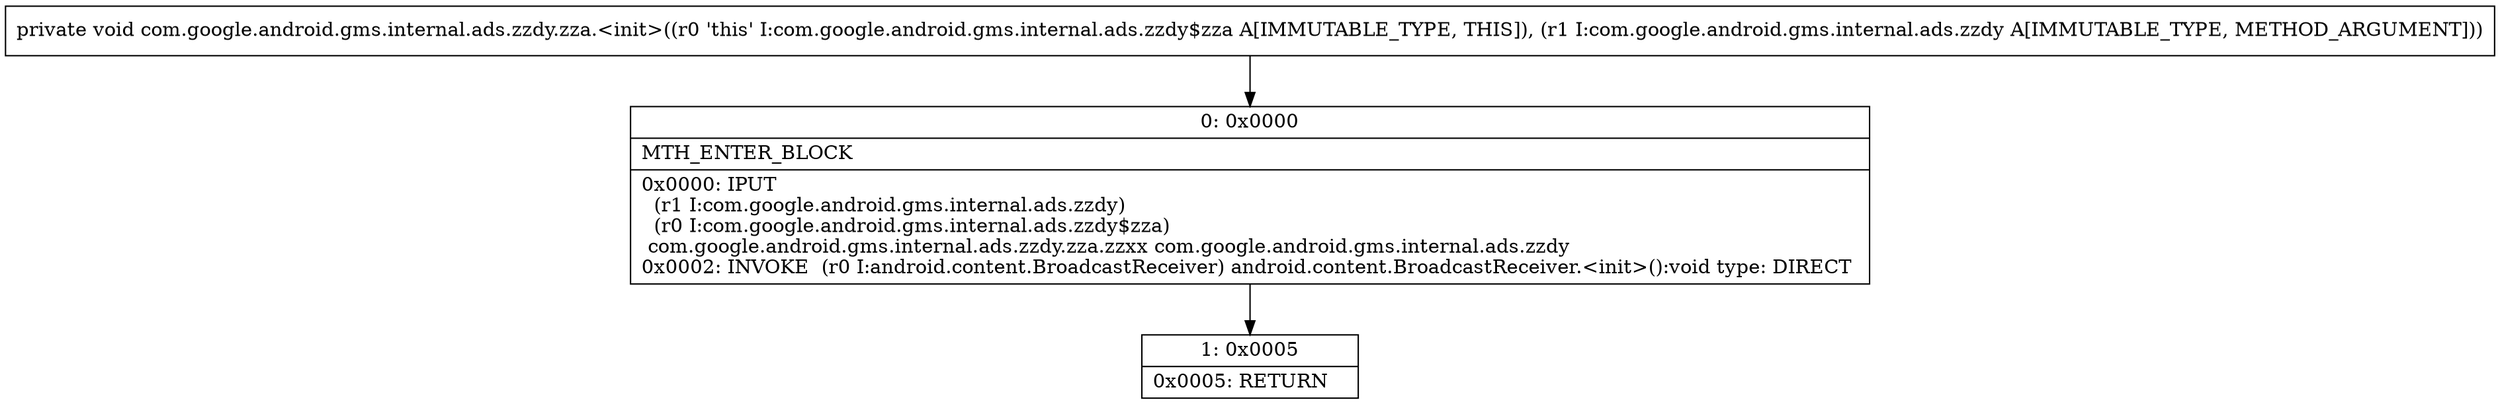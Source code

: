 digraph "CFG forcom.google.android.gms.internal.ads.zzdy.zza.\<init\>(Lcom\/google\/android\/gms\/internal\/ads\/zzdy;)V" {
Node_0 [shape=record,label="{0\:\ 0x0000|MTH_ENTER_BLOCK\l|0x0000: IPUT  \l  (r1 I:com.google.android.gms.internal.ads.zzdy)\l  (r0 I:com.google.android.gms.internal.ads.zzdy$zza)\l com.google.android.gms.internal.ads.zzdy.zza.zzxx com.google.android.gms.internal.ads.zzdy \l0x0002: INVOKE  (r0 I:android.content.BroadcastReceiver) android.content.BroadcastReceiver.\<init\>():void type: DIRECT \l}"];
Node_1 [shape=record,label="{1\:\ 0x0005|0x0005: RETURN   \l}"];
MethodNode[shape=record,label="{private void com.google.android.gms.internal.ads.zzdy.zza.\<init\>((r0 'this' I:com.google.android.gms.internal.ads.zzdy$zza A[IMMUTABLE_TYPE, THIS]), (r1 I:com.google.android.gms.internal.ads.zzdy A[IMMUTABLE_TYPE, METHOD_ARGUMENT])) }"];
MethodNode -> Node_0;
Node_0 -> Node_1;
}

